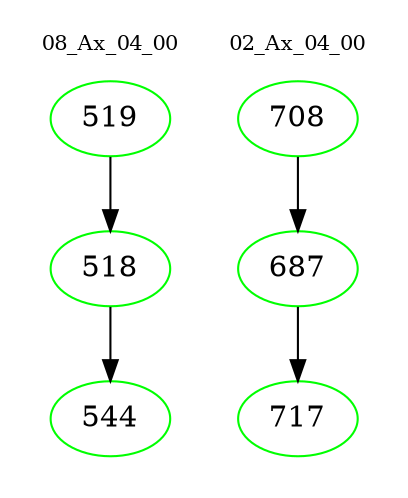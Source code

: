 digraph{
subgraph cluster_0 {
color = white
label = "08_Ax_04_00";
fontsize=10;
T0_519 [label="519", color="green"]
T0_519 -> T0_518 [color="black"]
T0_518 [label="518", color="green"]
T0_518 -> T0_544 [color="black"]
T0_544 [label="544", color="green"]
}
subgraph cluster_1 {
color = white
label = "02_Ax_04_00";
fontsize=10;
T1_708 [label="708", color="green"]
T1_708 -> T1_687 [color="black"]
T1_687 [label="687", color="green"]
T1_687 -> T1_717 [color="black"]
T1_717 [label="717", color="green"]
}
}
